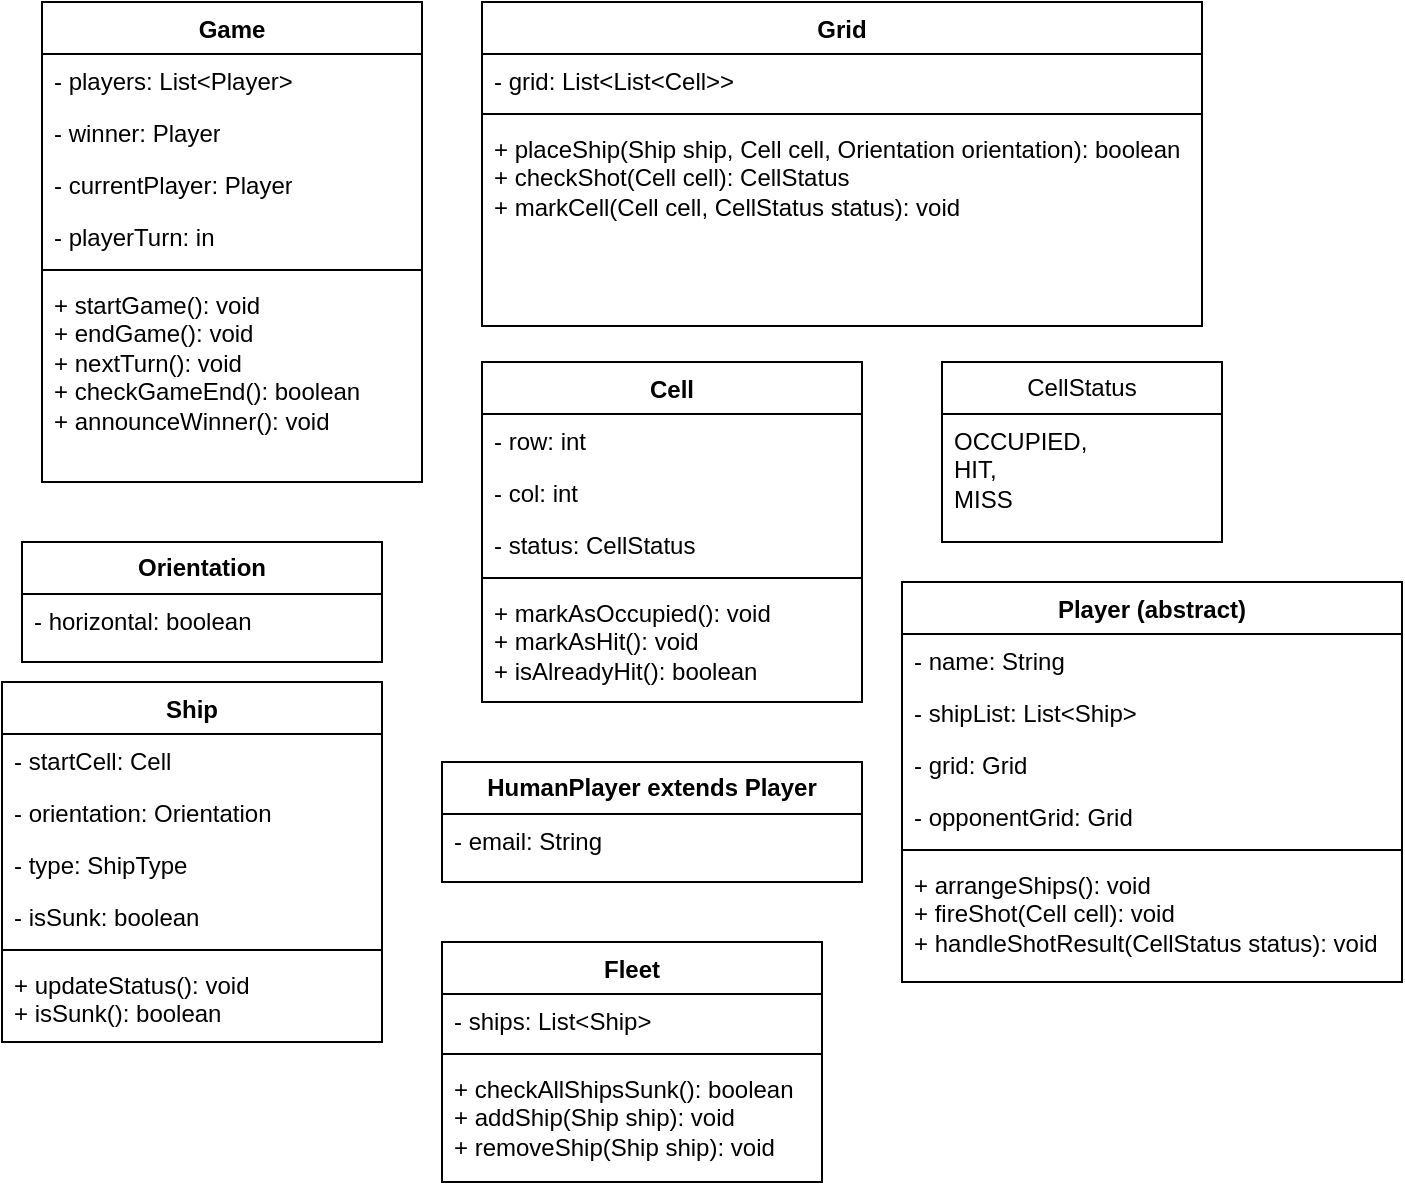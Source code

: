 <mxfile version="24.1.0" type="github">
  <diagram name="Page-1" id="1d2X0_wd4NPsI6ZP3d5k">
    <mxGraphModel dx="1272" dy="539" grid="1" gridSize="10" guides="1" tooltips="1" connect="1" arrows="1" fold="1" page="1" pageScale="1" pageWidth="850" pageHeight="1100" math="0" shadow="0">
      <root>
        <mxCell id="0" />
        <mxCell id="1" parent="0" />
        <mxCell id="0l86lAtkThGJZ2N1y4T1-1" value="Game" style="swimlane;fontStyle=1;align=center;verticalAlign=top;childLayout=stackLayout;horizontal=1;startSize=26;horizontalStack=0;resizeParent=1;resizeParentMax=0;resizeLast=0;collapsible=1;marginBottom=0;whiteSpace=wrap;html=1;" vertex="1" parent="1">
          <mxGeometry x="90" y="60" width="190" height="240" as="geometry" />
        </mxCell>
        <mxCell id="0l86lAtkThGJZ2N1y4T1-2" value="- players: List&amp;lt;Player&amp;gt;" style="text;strokeColor=none;fillColor=none;align=left;verticalAlign=top;spacingLeft=4;spacingRight=4;overflow=hidden;rotatable=0;points=[[0,0.5],[1,0.5]];portConstraint=eastwest;whiteSpace=wrap;html=1;" vertex="1" parent="0l86lAtkThGJZ2N1y4T1-1">
          <mxGeometry y="26" width="190" height="26" as="geometry" />
        </mxCell>
        <mxCell id="0l86lAtkThGJZ2N1y4T1-5" value="- winner: Player" style="text;strokeColor=none;fillColor=none;align=left;verticalAlign=top;spacingLeft=4;spacingRight=4;overflow=hidden;rotatable=0;points=[[0,0.5],[1,0.5]];portConstraint=eastwest;whiteSpace=wrap;html=1;" vertex="1" parent="0l86lAtkThGJZ2N1y4T1-1">
          <mxGeometry y="52" width="190" height="26" as="geometry" />
        </mxCell>
        <mxCell id="0l86lAtkThGJZ2N1y4T1-6" value="- currentPlayer: Player" style="text;strokeColor=none;fillColor=none;align=left;verticalAlign=top;spacingLeft=4;spacingRight=4;overflow=hidden;rotatable=0;points=[[0,0.5],[1,0.5]];portConstraint=eastwest;whiteSpace=wrap;html=1;" vertex="1" parent="0l86lAtkThGJZ2N1y4T1-1">
          <mxGeometry y="78" width="190" height="26" as="geometry" />
        </mxCell>
        <mxCell id="0l86lAtkThGJZ2N1y4T1-7" value="- playerTurn: in" style="text;strokeColor=none;fillColor=none;align=left;verticalAlign=top;spacingLeft=4;spacingRight=4;overflow=hidden;rotatable=0;points=[[0,0.5],[1,0.5]];portConstraint=eastwest;whiteSpace=wrap;html=1;" vertex="1" parent="0l86lAtkThGJZ2N1y4T1-1">
          <mxGeometry y="104" width="190" height="26" as="geometry" />
        </mxCell>
        <mxCell id="0l86lAtkThGJZ2N1y4T1-3" value="" style="line;strokeWidth=1;fillColor=none;align=left;verticalAlign=middle;spacingTop=-1;spacingLeft=3;spacingRight=3;rotatable=0;labelPosition=right;points=[];portConstraint=eastwest;strokeColor=inherit;" vertex="1" parent="0l86lAtkThGJZ2N1y4T1-1">
          <mxGeometry y="130" width="190" height="8" as="geometry" />
        </mxCell>
        <mxCell id="0l86lAtkThGJZ2N1y4T1-4" value="&lt;div&gt;&lt;span style=&quot;font-size: 12px;&quot;&gt;+ startGame(): void&lt;/span&gt;&lt;/div&gt;&lt;div&gt;&lt;span style=&quot;font-size: 12px;&quot;&gt;+ endGame(): void&lt;/span&gt;&lt;/div&gt;&lt;div&gt;&lt;span style=&quot;font-size: 12px;&quot;&gt;+ nextTurn(): void&lt;/span&gt;&lt;/div&gt;&lt;div&gt;&lt;span style=&quot;font-size: 12px;&quot;&gt;+ checkGameEnd(): boolean&lt;/span&gt;&lt;/div&gt;&lt;div&gt;&lt;span style=&quot;font-size: 12px;&quot;&gt;+ announceWinner(): void&lt;/span&gt;&lt;/div&gt;" style="text;strokeColor=none;fillColor=none;align=left;verticalAlign=top;spacingLeft=4;spacingRight=4;overflow=hidden;rotatable=0;points=[[0,0.5],[1,0.5]];portConstraint=eastwest;whiteSpace=wrap;html=1;" vertex="1" parent="0l86lAtkThGJZ2N1y4T1-1">
          <mxGeometry y="138" width="190" height="102" as="geometry" />
        </mxCell>
        <mxCell id="0l86lAtkThGJZ2N1y4T1-8" value="Grid" style="swimlane;fontStyle=1;align=center;verticalAlign=top;childLayout=stackLayout;horizontal=1;startSize=26;horizontalStack=0;resizeParent=1;resizeParentMax=0;resizeLast=0;collapsible=1;marginBottom=0;whiteSpace=wrap;html=1;" vertex="1" parent="1">
          <mxGeometry x="310" y="60" width="360" height="162" as="geometry" />
        </mxCell>
        <mxCell id="0l86lAtkThGJZ2N1y4T1-9" value="- grid: List&amp;lt;List&amp;lt;Cell&amp;gt;&amp;gt;" style="text;strokeColor=none;fillColor=none;align=left;verticalAlign=top;spacingLeft=4;spacingRight=4;overflow=hidden;rotatable=0;points=[[0,0.5],[1,0.5]];portConstraint=eastwest;whiteSpace=wrap;html=1;" vertex="1" parent="0l86lAtkThGJZ2N1y4T1-8">
          <mxGeometry y="26" width="360" height="26" as="geometry" />
        </mxCell>
        <mxCell id="0l86lAtkThGJZ2N1y4T1-13" value="" style="line;strokeWidth=1;fillColor=none;align=left;verticalAlign=middle;spacingTop=-1;spacingLeft=3;spacingRight=3;rotatable=0;labelPosition=right;points=[];portConstraint=eastwest;strokeColor=inherit;" vertex="1" parent="0l86lAtkThGJZ2N1y4T1-8">
          <mxGeometry y="52" width="360" height="8" as="geometry" />
        </mxCell>
        <mxCell id="0l86lAtkThGJZ2N1y4T1-14" value="&lt;div&gt;&lt;span style=&quot;font-size: 12px;&quot;&gt;+ placeShip(Ship ship, Cell cell, Orientation orientation): boolean&lt;/span&gt;&lt;/div&gt;&lt;div&gt;&lt;span style=&quot;font-size: 12px;&quot;&gt;+ checkShot(Cell cell): CellStatus&lt;/span&gt;&lt;/div&gt;&lt;div&gt;&lt;span style=&quot;font-size: 12px;&quot;&gt;+ markCell(Cell cell, CellStatus status): void&lt;/span&gt;&lt;/div&gt;" style="text;strokeColor=none;fillColor=none;align=left;verticalAlign=top;spacingLeft=4;spacingRight=4;overflow=hidden;rotatable=0;points=[[0,0.5],[1,0.5]];portConstraint=eastwest;whiteSpace=wrap;html=1;" vertex="1" parent="0l86lAtkThGJZ2N1y4T1-8">
          <mxGeometry y="60" width="360" height="102" as="geometry" />
        </mxCell>
        <mxCell id="0l86lAtkThGJZ2N1y4T1-15" value="Cell" style="swimlane;fontStyle=1;align=center;verticalAlign=top;childLayout=stackLayout;horizontal=1;startSize=26;horizontalStack=0;resizeParent=1;resizeParentMax=0;resizeLast=0;collapsible=1;marginBottom=0;whiteSpace=wrap;html=1;" vertex="1" parent="1">
          <mxGeometry x="310" y="240" width="190" height="170" as="geometry" />
        </mxCell>
        <mxCell id="0l86lAtkThGJZ2N1y4T1-16" value="- row: int" style="text;strokeColor=none;fillColor=none;align=left;verticalAlign=top;spacingLeft=4;spacingRight=4;overflow=hidden;rotatable=0;points=[[0,0.5],[1,0.5]];portConstraint=eastwest;whiteSpace=wrap;html=1;" vertex="1" parent="0l86lAtkThGJZ2N1y4T1-15">
          <mxGeometry y="26" width="190" height="26" as="geometry" />
        </mxCell>
        <mxCell id="0l86lAtkThGJZ2N1y4T1-17" value="- col: int" style="text;strokeColor=none;fillColor=none;align=left;verticalAlign=top;spacingLeft=4;spacingRight=4;overflow=hidden;rotatable=0;points=[[0,0.5],[1,0.5]];portConstraint=eastwest;whiteSpace=wrap;html=1;" vertex="1" parent="0l86lAtkThGJZ2N1y4T1-15">
          <mxGeometry y="52" width="190" height="26" as="geometry" />
        </mxCell>
        <mxCell id="0l86lAtkThGJZ2N1y4T1-18" value="- status: CellStatus" style="text;strokeColor=none;fillColor=none;align=left;verticalAlign=top;spacingLeft=4;spacingRight=4;overflow=hidden;rotatable=0;points=[[0,0.5],[1,0.5]];portConstraint=eastwest;whiteSpace=wrap;html=1;" vertex="1" parent="0l86lAtkThGJZ2N1y4T1-15">
          <mxGeometry y="78" width="190" height="26" as="geometry" />
        </mxCell>
        <mxCell id="0l86lAtkThGJZ2N1y4T1-20" value="" style="line;strokeWidth=1;fillColor=none;align=left;verticalAlign=middle;spacingTop=-1;spacingLeft=3;spacingRight=3;rotatable=0;labelPosition=right;points=[];portConstraint=eastwest;strokeColor=inherit;" vertex="1" parent="0l86lAtkThGJZ2N1y4T1-15">
          <mxGeometry y="104" width="190" height="8" as="geometry" />
        </mxCell>
        <mxCell id="0l86lAtkThGJZ2N1y4T1-21" value="&lt;div&gt;&lt;span style=&quot;font-size: 12px;&quot;&gt;+ markAsOccupied(): void&lt;/span&gt;&lt;/div&gt;&lt;div&gt;&lt;span style=&quot;font-size: 12px;&quot;&gt;+ markAsHit(): void&lt;/span&gt;&lt;/div&gt;&lt;div&gt;&lt;span style=&quot;font-size: 12px;&quot;&gt;+ isAlreadyHit(): boolean&lt;/span&gt;&lt;/div&gt;" style="text;strokeColor=none;fillColor=none;align=left;verticalAlign=top;spacingLeft=4;spacingRight=4;overflow=hidden;rotatable=0;points=[[0,0.5],[1,0.5]];portConstraint=eastwest;whiteSpace=wrap;html=1;" vertex="1" parent="0l86lAtkThGJZ2N1y4T1-15">
          <mxGeometry y="112" width="190" height="58" as="geometry" />
        </mxCell>
        <mxCell id="0l86lAtkThGJZ2N1y4T1-22" value="CellStatus" style="swimlane;fontStyle=0;childLayout=stackLayout;horizontal=1;startSize=26;fillColor=none;horizontalStack=0;resizeParent=1;resizeParentMax=0;resizeLast=0;collapsible=1;marginBottom=0;whiteSpace=wrap;html=1;" vertex="1" parent="1">
          <mxGeometry x="540" y="240" width="140" height="90" as="geometry" />
        </mxCell>
        <mxCell id="0l86lAtkThGJZ2N1y4T1-23" value="OCCUPIED,&amp;nbsp;&lt;div&gt;HIT,&amp;nbsp;&lt;/div&gt;&lt;div&gt;MISS&lt;/div&gt;" style="text;strokeColor=none;fillColor=none;align=left;verticalAlign=top;spacingLeft=4;spacingRight=4;overflow=hidden;rotatable=0;points=[[0,0.5],[1,0.5]];portConstraint=eastwest;whiteSpace=wrap;html=1;" vertex="1" parent="0l86lAtkThGJZ2N1y4T1-22">
          <mxGeometry y="26" width="140" height="64" as="geometry" />
        </mxCell>
        <mxCell id="0l86lAtkThGJZ2N1y4T1-28" value="Player (abstract)" style="swimlane;fontStyle=1;align=center;verticalAlign=top;childLayout=stackLayout;horizontal=1;startSize=26;horizontalStack=0;resizeParent=1;resizeParentMax=0;resizeLast=0;collapsible=1;marginBottom=0;whiteSpace=wrap;html=1;" vertex="1" parent="1">
          <mxGeometry x="520" y="350" width="250" height="200" as="geometry" />
        </mxCell>
        <mxCell id="0l86lAtkThGJZ2N1y4T1-29" value="- name: String" style="text;strokeColor=none;fillColor=none;align=left;verticalAlign=top;spacingLeft=4;spacingRight=4;overflow=hidden;rotatable=0;points=[[0,0.5],[1,0.5]];portConstraint=eastwest;whiteSpace=wrap;html=1;" vertex="1" parent="0l86lAtkThGJZ2N1y4T1-28">
          <mxGeometry y="26" width="250" height="26" as="geometry" />
        </mxCell>
        <mxCell id="0l86lAtkThGJZ2N1y4T1-30" value="- shipList: List&amp;lt;Ship&amp;gt;" style="text;strokeColor=none;fillColor=none;align=left;verticalAlign=top;spacingLeft=4;spacingRight=4;overflow=hidden;rotatable=0;points=[[0,0.5],[1,0.5]];portConstraint=eastwest;whiteSpace=wrap;html=1;" vertex="1" parent="0l86lAtkThGJZ2N1y4T1-28">
          <mxGeometry y="52" width="250" height="26" as="geometry" />
        </mxCell>
        <mxCell id="0l86lAtkThGJZ2N1y4T1-31" value="- grid: Grid" style="text;strokeColor=none;fillColor=none;align=left;verticalAlign=top;spacingLeft=4;spacingRight=4;overflow=hidden;rotatable=0;points=[[0,0.5],[1,0.5]];portConstraint=eastwest;whiteSpace=wrap;html=1;" vertex="1" parent="0l86lAtkThGJZ2N1y4T1-28">
          <mxGeometry y="78" width="250" height="26" as="geometry" />
        </mxCell>
        <mxCell id="0l86lAtkThGJZ2N1y4T1-32" value="- opponentGrid: Grid" style="text;strokeColor=none;fillColor=none;align=left;verticalAlign=top;spacingLeft=4;spacingRight=4;overflow=hidden;rotatable=0;points=[[0,0.5],[1,0.5]];portConstraint=eastwest;whiteSpace=wrap;html=1;" vertex="1" parent="0l86lAtkThGJZ2N1y4T1-28">
          <mxGeometry y="104" width="250" height="26" as="geometry" />
        </mxCell>
        <mxCell id="0l86lAtkThGJZ2N1y4T1-33" value="" style="line;strokeWidth=1;fillColor=none;align=left;verticalAlign=middle;spacingTop=-1;spacingLeft=3;spacingRight=3;rotatable=0;labelPosition=right;points=[];portConstraint=eastwest;strokeColor=inherit;" vertex="1" parent="0l86lAtkThGJZ2N1y4T1-28">
          <mxGeometry y="130" width="250" height="8" as="geometry" />
        </mxCell>
        <mxCell id="0l86lAtkThGJZ2N1y4T1-34" value="&lt;div&gt;&lt;span style=&quot;font-size: 12px;&quot;&gt;+ arrangeShips(): void&lt;/span&gt;&lt;/div&gt;&lt;div&gt;&lt;span style=&quot;font-size: 12px;&quot;&gt;+ fireShot(Cell cell): void&lt;/span&gt;&lt;/div&gt;&lt;div&gt;&lt;span style=&quot;font-size: 12px;&quot;&gt;+ handleShotResult(CellStatus status): void&lt;/span&gt;&lt;/div&gt;" style="text;strokeColor=none;fillColor=none;align=left;verticalAlign=top;spacingLeft=4;spacingRight=4;overflow=hidden;rotatable=0;points=[[0,0.5],[1,0.5]];portConstraint=eastwest;whiteSpace=wrap;html=1;" vertex="1" parent="0l86lAtkThGJZ2N1y4T1-28">
          <mxGeometry y="138" width="250" height="62" as="geometry" />
        </mxCell>
        <mxCell id="0l86lAtkThGJZ2N1y4T1-35" value="&lt;b&gt;HumanPlayer extends Player&lt;/b&gt;" style="swimlane;fontStyle=0;childLayout=stackLayout;horizontal=1;startSize=26;fillColor=none;horizontalStack=0;resizeParent=1;resizeParentMax=0;resizeLast=0;collapsible=1;marginBottom=0;whiteSpace=wrap;html=1;" vertex="1" parent="1">
          <mxGeometry x="290" y="440" width="210" height="60" as="geometry" />
        </mxCell>
        <mxCell id="0l86lAtkThGJZ2N1y4T1-36" value="&lt;span style=&quot;font-size: 12px;&quot;&gt;- email: String&lt;/span&gt;" style="text;strokeColor=none;fillColor=none;align=left;verticalAlign=top;spacingLeft=4;spacingRight=4;overflow=hidden;rotatable=0;points=[[0,0.5],[1,0.5]];portConstraint=eastwest;whiteSpace=wrap;html=1;" vertex="1" parent="0l86lAtkThGJZ2N1y4T1-35">
          <mxGeometry y="26" width="210" height="34" as="geometry" />
        </mxCell>
        <mxCell id="0l86lAtkThGJZ2N1y4T1-37" value="&lt;span style=&quot;font-size: 12px;&quot;&gt;&lt;b&gt;Orientation&lt;/b&gt;&lt;/span&gt;" style="swimlane;fontStyle=0;childLayout=stackLayout;horizontal=1;startSize=26;fillColor=none;horizontalStack=0;resizeParent=1;resizeParentMax=0;resizeLast=0;collapsible=1;marginBottom=0;whiteSpace=wrap;html=1;" vertex="1" parent="1">
          <mxGeometry x="80" y="330" width="180" height="60" as="geometry" />
        </mxCell>
        <mxCell id="0l86lAtkThGJZ2N1y4T1-38" value="&lt;span style=&quot;font-size: 12px;&quot;&gt;- horizontal: boolean&lt;/span&gt;" style="text;strokeColor=none;fillColor=none;align=left;verticalAlign=top;spacingLeft=4;spacingRight=4;overflow=hidden;rotatable=0;points=[[0,0.5],[1,0.5]];portConstraint=eastwest;whiteSpace=wrap;html=1;" vertex="1" parent="0l86lAtkThGJZ2N1y4T1-37">
          <mxGeometry y="26" width="180" height="34" as="geometry" />
        </mxCell>
        <mxCell id="0l86lAtkThGJZ2N1y4T1-39" value="Ship" style="swimlane;fontStyle=1;align=center;verticalAlign=top;childLayout=stackLayout;horizontal=1;startSize=26;horizontalStack=0;resizeParent=1;resizeParentMax=0;resizeLast=0;collapsible=1;marginBottom=0;whiteSpace=wrap;html=1;" vertex="1" parent="1">
          <mxGeometry x="70" y="400" width="190" height="180" as="geometry" />
        </mxCell>
        <mxCell id="0l86lAtkThGJZ2N1y4T1-40" value="- startCell: Cell" style="text;strokeColor=none;fillColor=none;align=left;verticalAlign=top;spacingLeft=4;spacingRight=4;overflow=hidden;rotatable=0;points=[[0,0.5],[1,0.5]];portConstraint=eastwest;whiteSpace=wrap;html=1;" vertex="1" parent="0l86lAtkThGJZ2N1y4T1-39">
          <mxGeometry y="26" width="190" height="26" as="geometry" />
        </mxCell>
        <mxCell id="0l86lAtkThGJZ2N1y4T1-41" value="- orientation: Orientation" style="text;strokeColor=none;fillColor=none;align=left;verticalAlign=top;spacingLeft=4;spacingRight=4;overflow=hidden;rotatable=0;points=[[0,0.5],[1,0.5]];portConstraint=eastwest;whiteSpace=wrap;html=1;" vertex="1" parent="0l86lAtkThGJZ2N1y4T1-39">
          <mxGeometry y="52" width="190" height="26" as="geometry" />
        </mxCell>
        <mxCell id="0l86lAtkThGJZ2N1y4T1-42" value="- type: ShipType" style="text;strokeColor=none;fillColor=none;align=left;verticalAlign=top;spacingLeft=4;spacingRight=4;overflow=hidden;rotatable=0;points=[[0,0.5],[1,0.5]];portConstraint=eastwest;whiteSpace=wrap;html=1;" vertex="1" parent="0l86lAtkThGJZ2N1y4T1-39">
          <mxGeometry y="78" width="190" height="26" as="geometry" />
        </mxCell>
        <mxCell id="0l86lAtkThGJZ2N1y4T1-43" value="- isSunk: boolean" style="text;strokeColor=none;fillColor=none;align=left;verticalAlign=top;spacingLeft=4;spacingRight=4;overflow=hidden;rotatable=0;points=[[0,0.5],[1,0.5]];portConstraint=eastwest;whiteSpace=wrap;html=1;" vertex="1" parent="0l86lAtkThGJZ2N1y4T1-39">
          <mxGeometry y="104" width="190" height="26" as="geometry" />
        </mxCell>
        <mxCell id="0l86lAtkThGJZ2N1y4T1-44" value="" style="line;strokeWidth=1;fillColor=none;align=left;verticalAlign=middle;spacingTop=-1;spacingLeft=3;spacingRight=3;rotatable=0;labelPosition=right;points=[];portConstraint=eastwest;strokeColor=inherit;" vertex="1" parent="0l86lAtkThGJZ2N1y4T1-39">
          <mxGeometry y="130" width="190" height="8" as="geometry" />
        </mxCell>
        <mxCell id="0l86lAtkThGJZ2N1y4T1-45" value="&lt;div&gt;&lt;span style=&quot;font-size: 12px;&quot;&gt;+ updateStatus(): void&lt;/span&gt;&lt;/div&gt;&lt;div&gt;&lt;span style=&quot;font-size: 12px;&quot;&gt;+ isSunk(): boolean&lt;/span&gt;&lt;/div&gt;" style="text;strokeColor=none;fillColor=none;align=left;verticalAlign=top;spacingLeft=4;spacingRight=4;overflow=hidden;rotatable=0;points=[[0,0.5],[1,0.5]];portConstraint=eastwest;whiteSpace=wrap;html=1;" vertex="1" parent="0l86lAtkThGJZ2N1y4T1-39">
          <mxGeometry y="138" width="190" height="42" as="geometry" />
        </mxCell>
        <mxCell id="0l86lAtkThGJZ2N1y4T1-46" value="Fleet" style="swimlane;fontStyle=1;align=center;verticalAlign=top;childLayout=stackLayout;horizontal=1;startSize=26;horizontalStack=0;resizeParent=1;resizeParentMax=0;resizeLast=0;collapsible=1;marginBottom=0;whiteSpace=wrap;html=1;" vertex="1" parent="1">
          <mxGeometry x="290" y="530" width="190" height="120" as="geometry" />
        </mxCell>
        <mxCell id="0l86lAtkThGJZ2N1y4T1-47" value="- ships: List&amp;lt;Ship&amp;gt;" style="text;strokeColor=none;fillColor=none;align=left;verticalAlign=top;spacingLeft=4;spacingRight=4;overflow=hidden;rotatable=0;points=[[0,0.5],[1,0.5]];portConstraint=eastwest;whiteSpace=wrap;html=1;" vertex="1" parent="0l86lAtkThGJZ2N1y4T1-46">
          <mxGeometry y="26" width="190" height="26" as="geometry" />
        </mxCell>
        <mxCell id="0l86lAtkThGJZ2N1y4T1-51" value="" style="line;strokeWidth=1;fillColor=none;align=left;verticalAlign=middle;spacingTop=-1;spacingLeft=3;spacingRight=3;rotatable=0;labelPosition=right;points=[];portConstraint=eastwest;strokeColor=inherit;" vertex="1" parent="0l86lAtkThGJZ2N1y4T1-46">
          <mxGeometry y="52" width="190" height="8" as="geometry" />
        </mxCell>
        <mxCell id="0l86lAtkThGJZ2N1y4T1-52" value="&lt;div&gt;&lt;span style=&quot;font-size: 12px;&quot;&gt;+ checkAllShipsSunk(): boolean&lt;/span&gt;&lt;/div&gt;&lt;div&gt;&lt;span style=&quot;font-size: 12px;&quot;&gt;+ addShip(Ship ship): void&lt;/span&gt;&lt;/div&gt;&lt;div&gt;&lt;span style=&quot;font-size: 12px;&quot;&gt;+ removeShip(Ship ship): void&lt;/span&gt;&lt;/div&gt;" style="text;strokeColor=none;fillColor=none;align=left;verticalAlign=top;spacingLeft=4;spacingRight=4;overflow=hidden;rotatable=0;points=[[0,0.5],[1,0.5]];portConstraint=eastwest;whiteSpace=wrap;html=1;" vertex="1" parent="0l86lAtkThGJZ2N1y4T1-46">
          <mxGeometry y="60" width="190" height="60" as="geometry" />
        </mxCell>
      </root>
    </mxGraphModel>
  </diagram>
</mxfile>
